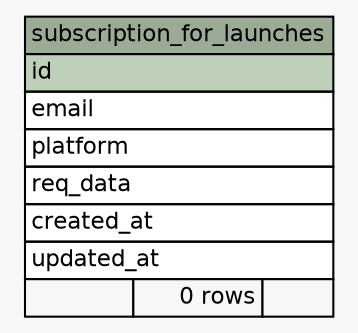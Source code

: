 // dot 2.38.0 on Linux 4.13.0-32-generic
// SchemaSpy rev 590
digraph "subscription_for_launches" {
  graph [
    rankdir="RL"
    bgcolor="#f7f7f7"
    nodesep="0.18"
    ranksep="0.46"
    fontname="Helvetica"
    fontsize="11"
  ];
  node [
    fontname="Helvetica"
    fontsize="11"
    shape="plaintext"
  ];
  edge [
    arrowsize="0.8"
  ];
  "subscription_for_launches" [
    label=<
    <TABLE BORDER="0" CELLBORDER="1" CELLSPACING="0" BGCOLOR="#ffffff">
      <TR><TD COLSPAN="3" BGCOLOR="#9bab96" ALIGN="CENTER">subscription_for_launches</TD></TR>
      <TR><TD PORT="id" COLSPAN="3" BGCOLOR="#bed1b8" ALIGN="LEFT">id</TD></TR>
      <TR><TD PORT="email" COLSPAN="3" ALIGN="LEFT">email</TD></TR>
      <TR><TD PORT="platform" COLSPAN="3" ALIGN="LEFT">platform</TD></TR>
      <TR><TD PORT="req_data" COLSPAN="3" ALIGN="LEFT">req_data</TD></TR>
      <TR><TD PORT="created_at" COLSPAN="3" ALIGN="LEFT">created_at</TD></TR>
      <TR><TD PORT="updated_at" COLSPAN="3" ALIGN="LEFT">updated_at</TD></TR>
      <TR><TD ALIGN="LEFT" BGCOLOR="#f7f7f7">  </TD><TD ALIGN="RIGHT" BGCOLOR="#f7f7f7">0 rows</TD><TD ALIGN="RIGHT" BGCOLOR="#f7f7f7">  </TD></TR>
    </TABLE>>
    URL="tables/subscription_for_launches.html"
    tooltip="subscription_for_launches"
  ];
}
